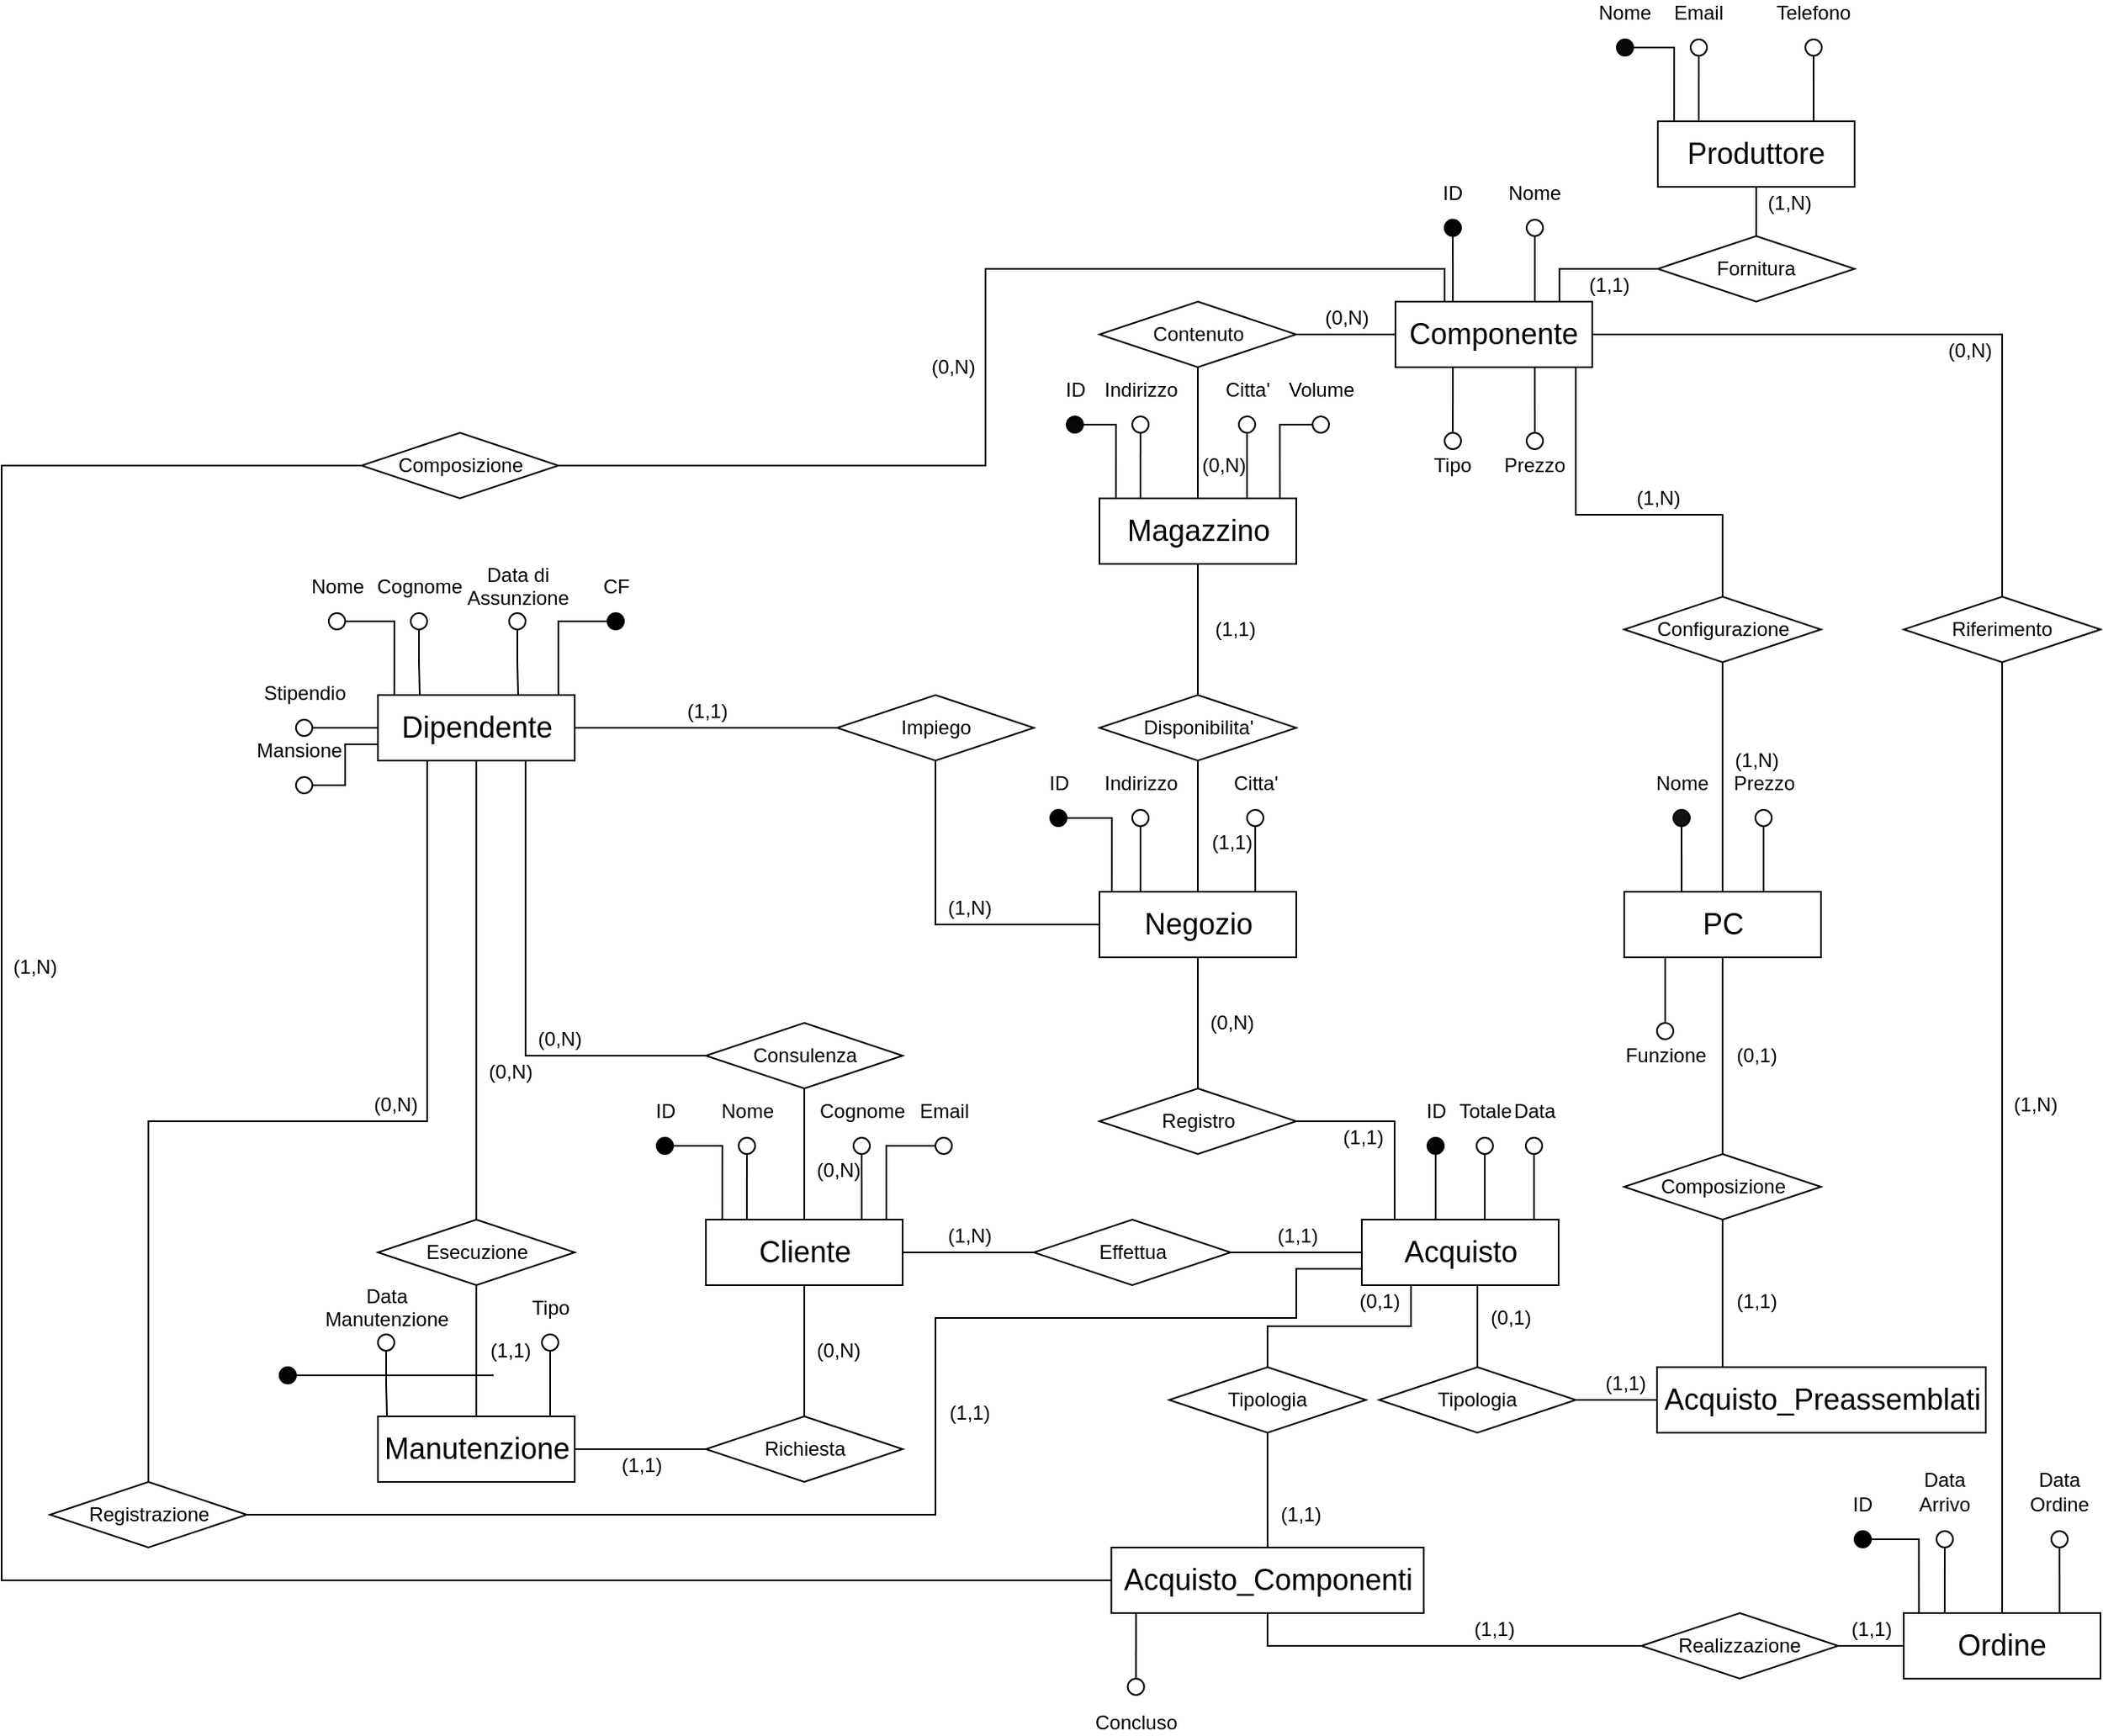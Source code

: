 <mxfile version="12.4.9"><diagram id="g2-AS61DuorJXznIrm-l" name="Page-1"><mxGraphModel dx="677" dy="355" grid="1" gridSize="10" guides="1" tooltips="1" connect="1" arrows="1" fold="1" page="1" pageScale="2" pageWidth="850" pageHeight="1100" math="0" shadow="0" extFonts="Arial^https://fonts.googleapis.com/css?family=Arial"><root><mxCell id="0"/><mxCell id="1" parent="0"/><mxCell id="CGoqL1UT3oHCC1FLgXn2-35" style="edgeStyle=orthogonalEdgeStyle;rounded=0;orthogonalLoop=1;jettySize=auto;html=1;entryX=0.5;entryY=0;entryDx=0;entryDy=0;endArrow=none;endFill=0;fontFamily=Arial;FType=g;" parent="1" source="CGoqL1UT3oHCC1FLgXn2-1" target="CGoqL1UT3oHCC1FLgXn2-34" edge="1"><mxGeometry relative="1" as="geometry"/></mxCell><mxCell id="CGoqL1UT3oHCC1FLgXn2-1" value="&lt;div style=&quot;font-size: 18px;&quot;&gt;Negozio&lt;/div&gt;" style="whiteSpace=wrap;html=1;align=center;fontSize=18;fontFamily=Arial;FType=g;" parent="1" vertex="1"><mxGeometry x="869.5" y="750" width="120" height="40" as="geometry"/></mxCell><mxCell id="CGoqL1UT3oHCC1FLgXn2-9" style="edgeStyle=orthogonalEdgeStyle;rounded=0;orthogonalLoop=1;jettySize=auto;html=1;entryX=0.063;entryY=0;entryDx=0;entryDy=0;entryPerimeter=0;endArrow=none;endFill=0;fontFamily=Arial;FType=g;" parent="1" source="CGoqL1UT3oHCC1FLgXn2-2" target="CGoqL1UT3oHCC1FLgXn2-1" edge="1"><mxGeometry relative="1" as="geometry"/></mxCell><mxCell id="CGoqL1UT3oHCC1FLgXn2-2" value="&lt;div&gt;ID&lt;/div&gt;&lt;div&gt;&lt;br&gt;&lt;/div&gt;&lt;div&gt;&lt;br&gt;&lt;/div&gt;&lt;div&gt;&lt;br&gt;&lt;/div&gt;" style="ellipse;whiteSpace=wrap;html=1;align=center;fillColor=#000000;fontFamily=Arial;FType=g;" parent="1" vertex="1"><mxGeometry x="839.5" y="700" width="10" height="10" as="geometry"/></mxCell><mxCell id="CGoqL1UT3oHCC1FLgXn2-11" style="edgeStyle=orthogonalEdgeStyle;rounded=0;orthogonalLoop=1;jettySize=auto;html=1;endArrow=none;endFill=0;fontFamily=Arial;FType=g;" parent="1" source="CGoqL1UT3oHCC1FLgXn2-10" edge="1"><mxGeometry relative="1" as="geometry"><mxPoint x="894.5" y="750" as="targetPoint"/></mxGeometry></mxCell><mxCell id="CGoqL1UT3oHCC1FLgXn2-10" value="Indirizzo&lt;br&gt;&lt;br&gt;&lt;div&gt;&lt;br&gt;&lt;/div&gt;&lt;div&gt;&lt;br&gt;&lt;/div&gt;" style="ellipse;whiteSpace=wrap;html=1;align=center;fontFamily=Arial;FType=g;" parent="1" vertex="1"><mxGeometry x="889.5" y="700" width="10" height="10" as="geometry"/></mxCell><mxCell id="CGoqL1UT3oHCC1FLgXn2-13" style="edgeStyle=orthogonalEdgeStyle;rounded=0;orthogonalLoop=1;jettySize=auto;html=1;entryX=0.792;entryY=0;entryDx=0;entryDy=0;entryPerimeter=0;endArrow=none;endFill=0;fontFamily=Arial;FType=g;" parent="1" source="CGoqL1UT3oHCC1FLgXn2-12" target="CGoqL1UT3oHCC1FLgXn2-1" edge="1"><mxGeometry relative="1" as="geometry"/></mxCell><mxCell id="CGoqL1UT3oHCC1FLgXn2-12" value="Citta'&lt;br&gt;&lt;br&gt;&lt;div&gt;&lt;br&gt;&lt;/div&gt;&lt;div&gt;&lt;br&gt;&lt;/div&gt;" style="ellipse;whiteSpace=wrap;html=1;align=center;fontFamily=Arial;FType=g;" parent="1" vertex="1"><mxGeometry x="959.5" y="700" width="10" height="10" as="geometry"/></mxCell><mxCell id="CGoqL1UT3oHCC1FLgXn2-16" value="Magazzino" style="whiteSpace=wrap;html=1;align=center;fontSize=18;fontFamily=Arial;FType=g;" parent="1" vertex="1"><mxGeometry x="869.5" y="510" width="120" height="40" as="geometry"/></mxCell><mxCell id="CGoqL1UT3oHCC1FLgXn2-20" style="edgeStyle=orthogonalEdgeStyle;rounded=0;orthogonalLoop=1;jettySize=auto;html=1;entryX=0.084;entryY=0.004;entryDx=0;entryDy=0;entryPerimeter=0;endArrow=none;endFill=0;fontFamily=Arial;FType=g;" parent="1" source="CGoqL1UT3oHCC1FLgXn2-18" target="CGoqL1UT3oHCC1FLgXn2-16" edge="1"><mxGeometry relative="1" as="geometry"/></mxCell><mxCell id="CGoqL1UT3oHCC1FLgXn2-18" value="&lt;div&gt;ID&lt;/div&gt;&lt;div&gt;&lt;br&gt;&lt;/div&gt;&lt;div&gt;&lt;br&gt;&lt;/div&gt;&lt;div&gt;&lt;br&gt;&lt;/div&gt;" style="ellipse;whiteSpace=wrap;html=1;align=center;fillColor=#080808;fontFamily=Arial;FType=g;" parent="1" vertex="1"><mxGeometry x="849.5" y="460" width="10" height="10" as="geometry"/></mxCell><mxCell id="CGoqL1UT3oHCC1FLgXn2-22" style="edgeStyle=orthogonalEdgeStyle;rounded=0;orthogonalLoop=1;jettySize=auto;html=1;entryX=0.208;entryY=0;entryDx=0;entryDy=0;entryPerimeter=0;endArrow=none;endFill=0;fontFamily=Arial;FType=g;" parent="1" source="CGoqL1UT3oHCC1FLgXn2-21" target="CGoqL1UT3oHCC1FLgXn2-16" edge="1"><mxGeometry relative="1" as="geometry"/></mxCell><mxCell id="CGoqL1UT3oHCC1FLgXn2-21" value="Indirizzo&lt;br&gt;&lt;br&gt;&lt;div&gt;&lt;br&gt;&lt;/div&gt;&lt;div&gt;&lt;br&gt;&lt;/div&gt;" style="ellipse;whiteSpace=wrap;html=1;align=center;fontFamily=Arial;FType=g;" parent="1" vertex="1"><mxGeometry x="889.5" y="460" width="10" height="10" as="geometry"/></mxCell><mxCell id="CGoqL1UT3oHCC1FLgXn2-24" style="edgeStyle=orthogonalEdgeStyle;rounded=0;orthogonalLoop=1;jettySize=auto;html=1;entryX=0.75;entryY=0;entryDx=0;entryDy=0;endArrow=none;endFill=0;fontFamily=Arial;FType=g;" parent="1" source="CGoqL1UT3oHCC1FLgXn2-23" target="CGoqL1UT3oHCC1FLgXn2-16" edge="1"><mxGeometry relative="1" as="geometry"/></mxCell><mxCell id="CGoqL1UT3oHCC1FLgXn2-23" value="Citta'&lt;br&gt;&lt;br&gt;&lt;div&gt;&lt;br&gt;&lt;/div&gt;&lt;div&gt;&lt;br&gt;&lt;/div&gt;" style="ellipse;whiteSpace=wrap;html=1;align=center;fontFamily=Arial;FType=g;" parent="1" vertex="1"><mxGeometry x="954.5" y="460" width="10" height="10" as="geometry"/></mxCell><mxCell id="CGoqL1UT3oHCC1FLgXn2-26" style="edgeStyle=orthogonalEdgeStyle;rounded=0;orthogonalLoop=1;jettySize=auto;html=1;entryX=0.917;entryY=0;entryDx=0;entryDy=0;entryPerimeter=0;endArrow=none;endFill=0;fontFamily=Arial;FType=g;" parent="1" source="CGoqL1UT3oHCC1FLgXn2-25" target="CGoqL1UT3oHCC1FLgXn2-16" edge="1"><mxGeometry relative="1" as="geometry"/></mxCell><mxCell id="CGoqL1UT3oHCC1FLgXn2-25" value="Volume&lt;br&gt;&lt;br&gt;&lt;br&gt;&lt;br&gt;" style="ellipse;whiteSpace=wrap;html=1;align=center;fontFamily=Arial;FType=g;" parent="1" vertex="1"><mxGeometry x="999.5" y="460" width="10" height="10" as="geometry"/></mxCell><mxCell id="CGoqL1UT3oHCC1FLgXn2-30" style="edgeStyle=orthogonalEdgeStyle;rounded=0;orthogonalLoop=1;jettySize=auto;html=1;entryX=0.5;entryY=0;entryDx=0;entryDy=0;endArrow=none;endFill=0;fontFamily=Arial;FType=g;" parent="1" source="CGoqL1UT3oHCC1FLgXn2-27" target="CGoqL1UT3oHCC1FLgXn2-1" edge="1"><mxGeometry relative="1" as="geometry"/></mxCell><mxCell id="CGoqL1UT3oHCC1FLgXn2-31" style="edgeStyle=orthogonalEdgeStyle;rounded=0;orthogonalLoop=1;jettySize=auto;html=1;entryX=0.5;entryY=1;entryDx=0;entryDy=0;endArrow=none;endFill=0;fontFamily=Arial;FType=g;" parent="1" source="CGoqL1UT3oHCC1FLgXn2-27" target="CGoqL1UT3oHCC1FLgXn2-16" edge="1"><mxGeometry relative="1" as="geometry"/></mxCell><mxCell id="CGoqL1UT3oHCC1FLgXn2-27" value="&lt;div&gt;Disponibilita'&lt;/div&gt;" style="shape=rhombus;perimeter=rhombusPerimeter;whiteSpace=wrap;html=1;align=center;fontFamily=Arial;FType=g;" parent="1" vertex="1"><mxGeometry x="869.5" y="630" width="120" height="40" as="geometry"/></mxCell><mxCell id="CGoqL1UT3oHCC1FLgXn2-33" style="edgeStyle=orthogonalEdgeStyle;rounded=0;orthogonalLoop=1;jettySize=auto;html=1;entryX=0.5;entryY=0;entryDx=0;entryDy=0;endArrow=none;endFill=0;fontFamily=Arial;FType=g;" parent="1" source="CGoqL1UT3oHCC1FLgXn2-32" target="CGoqL1UT3oHCC1FLgXn2-16" edge="1"><mxGeometry relative="1" as="geometry"/></mxCell><mxCell id="CGoqL1UT3oHCC1FLgXn2-151" style="edgeStyle=orthogonalEdgeStyle;rounded=0;orthogonalLoop=1;jettySize=auto;html=1;entryX=0;entryY=0.5;entryDx=0;entryDy=0;shadow=0;endArrow=none;endFill=0;fillColor=#030303;fontFamily=Arial;FType=g;" parent="1" source="CGoqL1UT3oHCC1FLgXn2-32" target="CGoqL1UT3oHCC1FLgXn2-127" edge="1"><mxGeometry relative="1" as="geometry"/></mxCell><mxCell id="CGoqL1UT3oHCC1FLgXn2-32" value="&lt;div&gt;Contenuto&lt;/div&gt;" style="shape=rhombus;perimeter=rhombusPerimeter;whiteSpace=wrap;html=1;align=center;fontFamily=Arial;FType=g;" parent="1" vertex="1"><mxGeometry x="869.5" y="390" width="120" height="40" as="geometry"/></mxCell><mxCell id="CGoqL1UT3oHCC1FLgXn2-37" style="edgeStyle=orthogonalEdgeStyle;rounded=0;orthogonalLoop=1;jettySize=auto;html=1;entryX=0.167;entryY=0;entryDx=0;entryDy=0;endArrow=none;endFill=0;entryPerimeter=0;fontFamily=Arial;FType=g;" parent="1" source="CGoqL1UT3oHCC1FLgXn2-34" target="CGoqL1UT3oHCC1FLgXn2-36" edge="1"><mxGeometry relative="1" as="geometry"/></mxCell><mxCell id="CGoqL1UT3oHCC1FLgXn2-34" value="&lt;div&gt;Registro&lt;/div&gt;" style="shape=rhombus;perimeter=rhombusPerimeter;whiteSpace=wrap;html=1;align=center;fontFamily=Arial;FType=g;" parent="1" vertex="1"><mxGeometry x="869.5" y="870" width="120" height="40" as="geometry"/></mxCell><mxCell id="CGoqL1UT3oHCC1FLgXn2-56" style="edgeStyle=orthogonalEdgeStyle;rounded=0;orthogonalLoop=1;jettySize=auto;html=1;entryX=1;entryY=0.5;entryDx=0;entryDy=0;shadow=0;endArrow=none;endFill=0;fillColor=#030303;fontFamily=Arial;FType=g;" parent="1" source="CGoqL1UT3oHCC1FLgXn2-36" target="CGoqL1UT3oHCC1FLgXn2-55" edge="1"><mxGeometry relative="1" as="geometry"/></mxCell><mxCell id="CGoqL1UT3oHCC1FLgXn2-36" value="Acquisto" style="whiteSpace=wrap;html=1;align=center;fontSize=18;fontFamily=Arial;FType=g;" parent="1" vertex="1"><mxGeometry x="1029.5" y="950" width="120" height="40" as="geometry"/></mxCell><mxCell id="CGoqL1UT3oHCC1FLgXn2-40" style="edgeStyle=orthogonalEdgeStyle;rounded=0;orthogonalLoop=1;jettySize=auto;html=1;entryX=0.375;entryY=0;entryDx=0;entryDy=0;entryPerimeter=0;endArrow=none;endFill=0;fontFamily=Arial;FType=g;" parent="1" source="CGoqL1UT3oHCC1FLgXn2-38" target="CGoqL1UT3oHCC1FLgXn2-36" edge="1"><mxGeometry relative="1" as="geometry"/></mxCell><mxCell id="CGoqL1UT3oHCC1FLgXn2-38" value="&lt;div&gt;ID&lt;/div&gt;&lt;div&gt;&lt;br&gt;&lt;/div&gt;&lt;div&gt;&lt;br&gt;&lt;/div&gt;&lt;div&gt;&lt;br&gt;&lt;/div&gt;" style="ellipse;whiteSpace=wrap;html=1;align=center;fillColor=#050505;fontFamily=Arial;FType=g;" parent="1" vertex="1"><mxGeometry x="1069.5" y="900" width="10" height="10" as="geometry"/></mxCell><mxCell id="CGoqL1UT3oHCC1FLgXn2-42" style="edgeStyle=orthogonalEdgeStyle;rounded=0;orthogonalLoop=1;jettySize=auto;html=1;entryX=0.625;entryY=0;entryDx=0;entryDy=0;entryPerimeter=0;endArrow=none;endFill=0;fontFamily=Arial;FType=g;" parent="1" source="CGoqL1UT3oHCC1FLgXn2-41" target="CGoqL1UT3oHCC1FLgXn2-36" edge="1"><mxGeometry relative="1" as="geometry"/></mxCell><mxCell id="CGoqL1UT3oHCC1FLgXn2-41" value="&lt;div&gt;Totale&lt;br&gt;&lt;/div&gt;&lt;div&gt;&lt;br&gt;&lt;/div&gt;&lt;div&gt;&lt;br&gt;&lt;/div&gt;&lt;div&gt;&lt;br&gt;&lt;/div&gt;" style="ellipse;whiteSpace=wrap;html=1;align=center;fontFamily=Arial;FType=g;" parent="1" vertex="1"><mxGeometry x="1099.5" y="900" width="10" height="10" as="geometry"/></mxCell><mxCell id="CGoqL1UT3oHCC1FLgXn2-44" style="edgeStyle=orthogonalEdgeStyle;rounded=0;orthogonalLoop=1;jettySize=auto;html=1;endArrow=none;endFill=0;entryX=0.875;entryY=0;entryDx=0;entryDy=0;entryPerimeter=0;fontFamily=Arial;FType=g;" parent="1" source="CGoqL1UT3oHCC1FLgXn2-43" target="CGoqL1UT3oHCC1FLgXn2-36" edge="1"><mxGeometry relative="1" as="geometry"><mxPoint x="1134.5" y="940" as="targetPoint"/></mxGeometry></mxCell><mxCell id="CGoqL1UT3oHCC1FLgXn2-43" value="&lt;div&gt;Data&lt;br&gt;&lt;/div&gt;&lt;div&gt;&lt;br&gt;&lt;/div&gt;&lt;div&gt;&lt;br&gt;&lt;/div&gt;&lt;div&gt;&lt;br&gt;&lt;/div&gt;" style="ellipse;whiteSpace=wrap;html=1;align=center;fontFamily=Arial;FType=g;" parent="1" vertex="1"><mxGeometry x="1129.5" y="900" width="10" height="10" as="geometry"/></mxCell><mxCell id="CGoqL1UT3oHCC1FLgXn2-47" value="&lt;div&gt;Acquisto_Componenti&lt;/div&gt;" style="whiteSpace=wrap;html=1;align=center;fontSize=18;fontFamily=Arial;FType=g;" parent="1" vertex="1"><mxGeometry x="876.75" y="1150" width="190.5" height="40" as="geometry"/></mxCell><mxCell id="CGoqL1UT3oHCC1FLgXn2-48" value="Acquisto_Preassemblati" style="whiteSpace=wrap;html=1;align=center;fontSize=18;fontFamily=Arial;FType=g;" parent="1" vertex="1"><mxGeometry x="1209.5" y="1040" width="200.5" height="40" as="geometry"/></mxCell><mxCell id="CGoqL1UT3oHCC1FLgXn2-113" style="edgeStyle=orthogonalEdgeStyle;rounded=0;orthogonalLoop=1;jettySize=auto;html=1;entryX=0;entryY=0.5;entryDx=0;entryDy=0;shadow=0;endArrow=none;endFill=0;fillColor=#030303;fontFamily=Arial;FType=g;exitX=0.5;exitY=1;exitDx=0;exitDy=0;" parent="1" source="CGoqL1UT3oHCC1FLgXn2-47" target="CGoqL1UT3oHCC1FLgXn2-112" edge="1"><mxGeometry relative="1" as="geometry"><mxPoint x="1149.5" y="1210.167" as="sourcePoint"/></mxGeometry></mxCell><mxCell id="CGoqL1UT3oHCC1FLgXn2-57" style="edgeStyle=orthogonalEdgeStyle;rounded=0;orthogonalLoop=1;jettySize=auto;html=1;entryX=0;entryY=0.5;entryDx=0;entryDy=0;shadow=0;endArrow=none;endFill=0;fillColor=#030303;fontFamily=Arial;FType=g;" parent="1" source="CGoqL1UT3oHCC1FLgXn2-53" target="CGoqL1UT3oHCC1FLgXn2-55" edge="1"><mxGeometry relative="1" as="geometry"/></mxCell><mxCell id="CGoqL1UT3oHCC1FLgXn2-76" style="edgeStyle=orthogonalEdgeStyle;rounded=0;orthogonalLoop=1;jettySize=auto;html=1;entryX=0.5;entryY=0;entryDx=0;entryDy=0;shadow=0;endArrow=none;endFill=0;fillColor=#030303;fontFamily=Arial;FType=g;" parent="1" source="CGoqL1UT3oHCC1FLgXn2-53" target="CGoqL1UT3oHCC1FLgXn2-75" edge="1"><mxGeometry relative="1" as="geometry"/></mxCell><mxCell id="CGoqL1UT3oHCC1FLgXn2-53" value="Cliente" style="whiteSpace=wrap;html=1;align=center;fontSize=18;fontFamily=Arial;FType=g;" parent="1" vertex="1"><mxGeometry x="629.5" y="950" width="120" height="40" as="geometry"/></mxCell><mxCell id="CGoqL1UT3oHCC1FLgXn2-55" value="&lt;div&gt;Effettua&lt;/div&gt;" style="shape=rhombus;perimeter=rhombusPerimeter;whiteSpace=wrap;html=1;align=center;fontFamily=Arial;FType=g;" parent="1" vertex="1"><mxGeometry x="829.5" y="950" width="120" height="40" as="geometry"/></mxCell><mxCell id="CGoqL1UT3oHCC1FLgXn2-60" style="edgeStyle=orthogonalEdgeStyle;rounded=0;orthogonalLoop=1;jettySize=auto;html=1;entryX=0.75;entryY=1;entryDx=0;entryDy=0;shadow=0;endArrow=none;endFill=0;fillColor=#030303;fontFamily=Arial;FType=g;" parent="1" source="CGoqL1UT3oHCC1FLgXn2-59" target="CGoqL1UT3oHCC1FLgXn2-88" edge="1"><mxGeometry relative="1" as="geometry"><mxPoint x="690.143" y="789.571" as="targetPoint"/></mxGeometry></mxCell><mxCell id="CGoqL1UT3oHCC1FLgXn2-61" style="edgeStyle=orthogonalEdgeStyle;rounded=0;orthogonalLoop=1;jettySize=auto;html=1;entryX=0.5;entryY=0;entryDx=0;entryDy=0;shadow=0;endArrow=none;endFill=0;fillColor=#030303;fontFamily=Arial;FType=g;" parent="1" source="CGoqL1UT3oHCC1FLgXn2-59" target="CGoqL1UT3oHCC1FLgXn2-53" edge="1"><mxGeometry relative="1" as="geometry"/></mxCell><mxCell id="CGoqL1UT3oHCC1FLgXn2-59" value="Consulenza" style="shape=rhombus;perimeter=rhombusPerimeter;whiteSpace=wrap;html=1;align=center;fontFamily=Arial;FType=g;" parent="1" vertex="1"><mxGeometry x="629.5" y="830" width="120" height="40" as="geometry"/></mxCell><mxCell id="CGoqL1UT3oHCC1FLgXn2-65" style="edgeStyle=orthogonalEdgeStyle;rounded=0;orthogonalLoop=1;jettySize=auto;html=1;entryX=0.083;entryY=0;entryDx=0;entryDy=0;entryPerimeter=0;shadow=0;endArrow=none;endFill=0;fillColor=#030303;fontFamily=Arial;FType=g;" parent="1" source="CGoqL1UT3oHCC1FLgXn2-62" target="CGoqL1UT3oHCC1FLgXn2-53" edge="1"><mxGeometry relative="1" as="geometry"/></mxCell><mxCell id="CGoqL1UT3oHCC1FLgXn2-62" value="&lt;div&gt;ID&lt;/div&gt;&lt;div&gt;&lt;br&gt;&lt;/div&gt;&lt;div&gt;&lt;br&gt;&lt;/div&gt;&lt;div&gt;&lt;br&gt;&lt;/div&gt;" style="ellipse;whiteSpace=wrap;html=1;align=center;fillColor=#000000;fontFamily=Arial;FType=g;" parent="1" vertex="1"><mxGeometry x="599.5" y="900" width="10" height="10" as="geometry"/></mxCell><mxCell id="CGoqL1UT3oHCC1FLgXn2-68" style="edgeStyle=orthogonalEdgeStyle;rounded=0;orthogonalLoop=1;jettySize=auto;html=1;shadow=0;endArrow=none;endFill=0;fillColor=#030303;entryX=0.208;entryY=0;entryDx=0;entryDy=0;entryPerimeter=0;fontFamily=Arial;FType=g;" parent="1" source="CGoqL1UT3oHCC1FLgXn2-66" target="CGoqL1UT3oHCC1FLgXn2-53" edge="1"><mxGeometry relative="1" as="geometry"><mxPoint x="654.5" y="940" as="targetPoint"/></mxGeometry></mxCell><mxCell id="CGoqL1UT3oHCC1FLgXn2-66" value="&lt;div&gt;Nome&lt;br&gt;&lt;/div&gt;&lt;div&gt;&lt;br&gt;&lt;/div&gt;&lt;div&gt;&lt;br&gt;&lt;/div&gt;&lt;div&gt;&lt;br&gt;&lt;/div&gt;" style="ellipse;whiteSpace=wrap;html=1;align=center;fontFamily=Arial;FType=g;" parent="1" vertex="1"><mxGeometry x="649.5" y="900" width="10" height="10" as="geometry"/></mxCell><mxCell id="CGoqL1UT3oHCC1FLgXn2-70" style="edgeStyle=orthogonalEdgeStyle;rounded=0;orthogonalLoop=1;jettySize=auto;html=1;entryX=0.792;entryY=0;entryDx=0;entryDy=0;entryPerimeter=0;shadow=0;endArrow=none;endFill=0;fillColor=#030303;fontFamily=Arial;FType=g;" parent="1" source="CGoqL1UT3oHCC1FLgXn2-69" target="CGoqL1UT3oHCC1FLgXn2-53" edge="1"><mxGeometry relative="1" as="geometry"/></mxCell><mxCell id="CGoqL1UT3oHCC1FLgXn2-69" value="&lt;div&gt;Cognome&lt;br&gt;&lt;/div&gt;&lt;div&gt;&lt;br&gt;&lt;/div&gt;&lt;div&gt;&lt;br&gt;&lt;/div&gt;&lt;div&gt;&lt;br&gt;&lt;/div&gt;" style="ellipse;whiteSpace=wrap;html=1;align=center;fontFamily=Arial;FType=g;" parent="1" vertex="1"><mxGeometry x="719.5" y="900" width="10" height="10" as="geometry"/></mxCell><mxCell id="CGoqL1UT3oHCC1FLgXn2-74" style="edgeStyle=orthogonalEdgeStyle;rounded=0;orthogonalLoop=1;jettySize=auto;html=1;entryX=0.917;entryY=0;entryDx=0;entryDy=0;entryPerimeter=0;shadow=0;endArrow=none;endFill=0;fillColor=#030303;fontFamily=Arial;FType=g;" parent="1" source="CGoqL1UT3oHCC1FLgXn2-71" target="CGoqL1UT3oHCC1FLgXn2-53" edge="1"><mxGeometry relative="1" as="geometry"/></mxCell><mxCell id="CGoqL1UT3oHCC1FLgXn2-71" value="&lt;div&gt;Email&lt;br&gt;&lt;/div&gt;&lt;div&gt;&lt;br&gt;&lt;/div&gt;&lt;div&gt;&lt;br&gt;&lt;/div&gt;&lt;div&gt;&lt;br&gt;&lt;/div&gt;" style="ellipse;whiteSpace=wrap;html=1;align=center;fontFamily=Arial;FType=g;" parent="1" vertex="1"><mxGeometry x="769.5" y="900" width="10" height="10" as="geometry"/></mxCell><mxCell id="CGoqL1UT3oHCC1FLgXn2-79" style="edgeStyle=orthogonalEdgeStyle;rounded=0;orthogonalLoop=1;jettySize=auto;html=1;entryX=1;entryY=0.5;entryDx=0;entryDy=0;shadow=0;endArrow=none;endFill=0;fillColor=#030303;fontFamily=Arial;FType=g;" parent="1" source="CGoqL1UT3oHCC1FLgXn2-75" target="CGoqL1UT3oHCC1FLgXn2-78" edge="1"><mxGeometry relative="1" as="geometry"/></mxCell><mxCell id="CGoqL1UT3oHCC1FLgXn2-75" value="&lt;div&gt;Richiesta&lt;/div&gt;" style="shape=rhombus;perimeter=rhombusPerimeter;whiteSpace=wrap;html=1;align=center;fontFamily=Arial;FType=g;" parent="1" vertex="1"><mxGeometry x="629.5" y="1070" width="120" height="40" as="geometry"/></mxCell><mxCell id="CGoqL1UT3oHCC1FLgXn2-78" value="Manutenzione" style="whiteSpace=wrap;html=1;align=center;fontSize=18;fontFamily=Arial;FType=g;" parent="1" vertex="1"><mxGeometry x="429.5" y="1070" width="120" height="40" as="geometry"/></mxCell><mxCell id="CGoqL1UT3oHCC1FLgXn2-81" style="edgeStyle=orthogonalEdgeStyle;rounded=0;orthogonalLoop=1;jettySize=auto;html=1;entryX=0.5;entryY=0;entryDx=0;entryDy=0;shadow=0;endArrow=none;endFill=0;fillColor=#030303;fontFamily=Arial;FType=g;" parent="1" source="CGoqL1UT3oHCC1FLgXn2-80" target="CGoqL1UT3oHCC1FLgXn2-78" edge="1"><mxGeometry relative="1" as="geometry"/></mxCell><mxCell id="CGoqL1UT3oHCC1FLgXn2-80" value="Esecuzione" style="shape=rhombus;perimeter=rhombusPerimeter;whiteSpace=wrap;html=1;align=center;fontFamily=Arial;FType=g;" parent="1" vertex="1"><mxGeometry x="429.5" y="950" width="120" height="40" as="geometry"/></mxCell><mxCell id="CGoqL1UT3oHCC1FLgXn2-83" style="edgeStyle=orthogonalEdgeStyle;rounded=0;orthogonalLoop=1;jettySize=auto;html=1;entryX=0.5;entryY=0;entryDx=0;entryDy=0;shadow=0;endArrow=none;endFill=0;fillColor=#030303;fontFamily=Arial;FType=g;exitX=0.5;exitY=1;exitDx=0;exitDy=0;" parent="1" source="CGoqL1UT3oHCC1FLgXn2-88" target="CGoqL1UT3oHCC1FLgXn2-80" edge="1"><mxGeometry relative="1" as="geometry"><mxPoint x="490.143" y="790" as="sourcePoint"/></mxGeometry></mxCell><mxCell id="CGoqL1UT3oHCC1FLgXn2-86" style="edgeStyle=orthogonalEdgeStyle;rounded=0;orthogonalLoop=1;jettySize=auto;html=1;entryX=0.5;entryY=0;entryDx=0;entryDy=0;shadow=0;endArrow=none;endFill=0;fillColor=#030303;fontFamily=Arial;FType=g;exitX=0.25;exitY=1;exitDx=0;exitDy=0;" parent="1" source="CGoqL1UT3oHCC1FLgXn2-88" target="CGoqL1UT3oHCC1FLgXn2-85" edge="1"><mxGeometry relative="1" as="geometry"><mxPoint x="290.143" y="790" as="sourcePoint"/></mxGeometry></mxCell><mxCell id="CGoqL1UT3oHCC1FLgXn2-87" style="edgeStyle=orthogonalEdgeStyle;rounded=0;orthogonalLoop=1;jettySize=auto;html=1;entryX=0;entryY=0.75;entryDx=0;entryDy=0;shadow=0;endArrow=none;endFill=0;fillColor=#030303;fontFamily=Arial;FType=g;" parent="1" source="CGoqL1UT3oHCC1FLgXn2-85" target="CGoqL1UT3oHCC1FLgXn2-36" edge="1"><mxGeometry relative="1" as="geometry"><Array as="points"><mxPoint x="769.5" y="1130"/><mxPoint x="769.5" y="1010"/><mxPoint x="989.5" y="1010"/><mxPoint x="989.5" y="980"/></Array></mxGeometry></mxCell><mxCell id="CGoqL1UT3oHCC1FLgXn2-85" value="Registrazione" style="shape=rhombus;perimeter=rhombusPerimeter;whiteSpace=wrap;html=1;align=center;fontFamily=Arial;FType=g;" parent="1" vertex="1"><mxGeometry x="229.5" y="1110" width="120" height="40" as="geometry"/></mxCell><mxCell id="CGoqL1UT3oHCC1FLgXn2-94" style="edgeStyle=orthogonalEdgeStyle;rounded=0;orthogonalLoop=1;jettySize=auto;html=1;entryX=0;entryY=0.5;entryDx=0;entryDy=0;shadow=0;endArrow=none;endFill=0;fillColor=#030303;fontFamily=Arial;FType=g;" parent="1" source="CGoqL1UT3oHCC1FLgXn2-88" target="CGoqL1UT3oHCC1FLgXn2-93" edge="1"><mxGeometry relative="1" as="geometry"/></mxCell><mxCell id="CGoqL1UT3oHCC1FLgXn2-88" value="Dipendente" style="whiteSpace=wrap;html=1;align=center;fontSize=18;fontFamily=Arial;FType=g;" parent="1" vertex="1"><mxGeometry x="429.5" y="630" width="120" height="40" as="geometry"/></mxCell><mxCell id="CGoqL1UT3oHCC1FLgXn2-95" style="edgeStyle=orthogonalEdgeStyle;rounded=0;orthogonalLoop=1;jettySize=auto;html=1;entryX=0;entryY=0.5;entryDx=0;entryDy=0;shadow=0;endArrow=none;endFill=0;fillColor=#030303;fontFamily=Arial;FType=g;" parent="1" source="CGoqL1UT3oHCC1FLgXn2-93" target="CGoqL1UT3oHCC1FLgXn2-1" edge="1"><mxGeometry relative="1" as="geometry"><Array as="points"><mxPoint x="769.5" y="770"/></Array></mxGeometry></mxCell><mxCell id="CGoqL1UT3oHCC1FLgXn2-93" value="&lt;div&gt;Impiego&lt;/div&gt;" style="shape=rhombus;perimeter=rhombusPerimeter;whiteSpace=wrap;html=1;align=center;fontFamily=Arial;FType=g;" parent="1" vertex="1"><mxGeometry x="709.5" y="630" width="120" height="40" as="geometry"/></mxCell><mxCell id="CGoqL1UT3oHCC1FLgXn2-97" style="edgeStyle=orthogonalEdgeStyle;rounded=0;orthogonalLoop=1;jettySize=auto;html=1;entryX=0.083;entryY=0;entryDx=0;entryDy=0;entryPerimeter=0;shadow=0;endArrow=none;endFill=0;fillColor=#030303;fontFamily=Arial;FType=g;" parent="1" source="CGoqL1UT3oHCC1FLgXn2-96" target="CGoqL1UT3oHCC1FLgXn2-88" edge="1"><mxGeometry relative="1" as="geometry"/></mxCell><mxCell id="CGoqL1UT3oHCC1FLgXn2-96" value="&lt;div&gt;Nome&lt;br&gt;&lt;/div&gt;&lt;div&gt;&lt;br&gt;&lt;/div&gt;&lt;div&gt;&lt;br&gt;&lt;/div&gt;&lt;div&gt;&lt;br&gt;&lt;/div&gt;" style="ellipse;whiteSpace=wrap;html=1;align=center;fontFamily=Arial;FType=g;" parent="1" vertex="1"><mxGeometry x="399.5" y="580" width="10" height="10" as="geometry"/></mxCell><mxCell id="bdkjT4NXtkp4K_xPXWMd-23" style="edgeStyle=orthogonalEdgeStyle;rounded=0;orthogonalLoop=1;jettySize=auto;html=1;entryX=0.25;entryY=0;entryDx=0;entryDy=0;endArrow=none;endFill=0;" parent="1" source="CGoqL1UT3oHCC1FLgXn2-98" target="CGoqL1UT3oHCC1FLgXn2-88" edge="1"><mxGeometry relative="1" as="geometry"><Array as="points"><mxPoint x="455" y="610"/><mxPoint x="455" y="630"/></Array></mxGeometry></mxCell><mxCell id="CGoqL1UT3oHCC1FLgXn2-98" value="&lt;div&gt;Cognome&lt;br&gt;&lt;/div&gt;&lt;div&gt;&lt;br&gt;&lt;/div&gt;&lt;div&gt;&lt;br&gt;&lt;/div&gt;&lt;div&gt;&lt;br&gt;&lt;/div&gt;" style="ellipse;whiteSpace=wrap;html=1;align=center;fontFamily=Arial;FType=g;" parent="1" vertex="1"><mxGeometry x="449.5" y="580" width="10" height="10" as="geometry"/></mxCell><mxCell id="CGoqL1UT3oHCC1FLgXn2-101" style="edgeStyle=orthogonalEdgeStyle;rounded=0;orthogonalLoop=1;jettySize=auto;html=1;entryX=0.917;entryY=0;entryDx=0;entryDy=0;entryPerimeter=0;shadow=0;endArrow=none;endFill=0;fillColor=#030303;fontFamily=Arial;FType=g;" parent="1" source="CGoqL1UT3oHCC1FLgXn2-100" target="CGoqL1UT3oHCC1FLgXn2-88" edge="1"><mxGeometry relative="1" as="geometry"/></mxCell><mxCell id="CGoqL1UT3oHCC1FLgXn2-100" value="&lt;div&gt;CF&lt;br&gt;&lt;/div&gt;&lt;div&gt;&lt;br&gt;&lt;/div&gt;&lt;div&gt;&lt;br&gt;&lt;/div&gt;&lt;div&gt;&lt;br&gt;&lt;/div&gt;" style="ellipse;whiteSpace=wrap;html=1;align=center;fillColor=#000000;fontFamily=Arial;FType=g;" parent="1" vertex="1"><mxGeometry x="569.5" y="580" width="10" height="10" as="geometry"/></mxCell><mxCell id="bdkjT4NXtkp4K_xPXWMd-22" style="edgeStyle=orthogonalEdgeStyle;rounded=0;orthogonalLoop=1;jettySize=auto;html=1;entryX=0.75;entryY=0;entryDx=0;entryDy=0;endArrow=none;endFill=0;" parent="1" source="CGoqL1UT3oHCC1FLgXn2-102" target="CGoqL1UT3oHCC1FLgXn2-88" edge="1"><mxGeometry relative="1" as="geometry"><Array as="points"><mxPoint x="515" y="610"/><mxPoint x="515" y="630"/></Array></mxGeometry></mxCell><mxCell id="CGoqL1UT3oHCC1FLgXn2-102" value="&lt;div&gt;Data di&lt;/div&gt;&lt;div&gt; Assunzione&lt;br&gt;&lt;/div&gt;&lt;div&gt;&lt;br&gt;&lt;/div&gt;&lt;div&gt;&lt;br&gt;&lt;/div&gt;&lt;div&gt;&lt;br&gt;&lt;/div&gt;" style="ellipse;whiteSpace=wrap;html=1;align=center;fontFamily=Arial;FType=g;" parent="1" vertex="1"><mxGeometry x="509.5" y="580" width="10" height="10" as="geometry"/></mxCell><mxCell id="CGoqL1UT3oHCC1FLgXn2-106" style="edgeStyle=orthogonalEdgeStyle;rounded=0;orthogonalLoop=1;jettySize=auto;html=1;entryX=0;entryY=0.5;entryDx=0;entryDy=0;shadow=0;endArrow=none;endFill=0;fillColor=#030303;fontFamily=Arial;FType=g;" parent="1" source="CGoqL1UT3oHCC1FLgXn2-105" target="CGoqL1UT3oHCC1FLgXn2-88" edge="1"><mxGeometry relative="1" as="geometry"/></mxCell><mxCell id="CGoqL1UT3oHCC1FLgXn2-105" value="&lt;div&gt;Stipendio&lt;br&gt;&lt;/div&gt;&lt;div&gt;&lt;br&gt;&lt;/div&gt;&lt;div&gt;&lt;br&gt;&lt;/div&gt;&lt;div&gt;&lt;br&gt;&lt;/div&gt;" style="ellipse;whiteSpace=wrap;html=1;align=center;fontFamily=Arial;FType=g;" parent="1" vertex="1"><mxGeometry x="379.5" y="645" width="10" height="10" as="geometry"/></mxCell><mxCell id="CGoqL1UT3oHCC1FLgXn2-108" style="edgeStyle=orthogonalEdgeStyle;rounded=0;orthogonalLoop=1;jettySize=auto;html=1;entryX=0.125;entryY=0;entryDx=0;entryDy=0;entryPerimeter=0;shadow=0;endArrow=none;endFill=0;fillColor=#030303;fontFamily=Arial;FType=g;" parent="1" source="CGoqL1UT3oHCC1FLgXn2-107" target="CGoqL1UT3oHCC1FLgXn2-78" edge="1"><mxGeometry relative="1" as="geometry"><Array as="points"><mxPoint x="435" y="1050"/><mxPoint x="435" y="1070"/></Array></mxGeometry></mxCell><mxCell id="CGoqL1UT3oHCC1FLgXn2-107" value="&lt;div&gt;Data Manutenzione&lt;br&gt;&lt;/div&gt;&lt;div&gt;&lt;br&gt;&lt;/div&gt;&lt;div&gt;&lt;br&gt;&lt;/div&gt;&lt;div&gt;&lt;br&gt;&lt;/div&gt;" style="ellipse;whiteSpace=wrap;html=1;align=center;fontFamily=Arial;FType=g;" parent="1" vertex="1"><mxGeometry x="429.5" y="1020" width="10" height="10" as="geometry"/></mxCell><mxCell id="CGoqL1UT3oHCC1FLgXn2-110" style="edgeStyle=orthogonalEdgeStyle;rounded=0;orthogonalLoop=1;jettySize=auto;html=1;entryX=0.875;entryY=0;entryDx=0;entryDy=0;entryPerimeter=0;shadow=0;endArrow=none;endFill=0;fillColor=#030303;fontFamily=Arial;FType=g;" parent="1" source="CGoqL1UT3oHCC1FLgXn2-109" target="CGoqL1UT3oHCC1FLgXn2-78" edge="1"><mxGeometry relative="1" as="geometry"/></mxCell><mxCell id="CGoqL1UT3oHCC1FLgXn2-109" value="&lt;div&gt;Tipo&lt;br&gt;&lt;/div&gt;&lt;div&gt;&lt;br&gt;&lt;/div&gt;&lt;div&gt;&lt;br&gt;&lt;/div&gt;&lt;div&gt;&lt;br&gt;&lt;/div&gt;" style="ellipse;whiteSpace=wrap;html=1;align=center;fontFamily=Arial;FType=g;" parent="1" vertex="1"><mxGeometry x="529.5" y="1020" width="10" height="10" as="geometry"/></mxCell><mxCell id="CGoqL1UT3oHCC1FLgXn2-111" value="Ordine" style="whiteSpace=wrap;html=1;align=center;fontSize=18;fontFamily=Arial;FType=g;" parent="1" vertex="1"><mxGeometry x="1360" y="1190" width="120" height="40" as="geometry"/></mxCell><mxCell id="CGoqL1UT3oHCC1FLgXn2-114" style="edgeStyle=orthogonalEdgeStyle;rounded=0;orthogonalLoop=1;jettySize=auto;html=1;shadow=0;endArrow=none;endFill=0;fillColor=#030303;exitX=1;exitY=0.5;exitDx=0;exitDy=0;fontFamily=Arial;FType=g;" parent="1" source="CGoqL1UT3oHCC1FLgXn2-112" target="CGoqL1UT3oHCC1FLgXn2-111" edge="1"><mxGeometry relative="1" as="geometry"><mxPoint x="1279.5" y="1210" as="sourcePoint"/></mxGeometry></mxCell><mxCell id="CGoqL1UT3oHCC1FLgXn2-112" value="&lt;div&gt;Realizzazione&lt;/div&gt;" style="shape=rhombus;perimeter=rhombusPerimeter;whiteSpace=wrap;html=1;align=center;fontFamily=Arial;FType=g;" parent="1" vertex="1"><mxGeometry x="1200" y="1190" width="120" height="40" as="geometry"/></mxCell><mxCell id="CGoqL1UT3oHCC1FLgXn2-116" style="edgeStyle=orthogonalEdgeStyle;rounded=0;orthogonalLoop=1;jettySize=auto;html=1;entryX=0.077;entryY=0.003;entryDx=0;entryDy=0;entryPerimeter=0;shadow=0;endArrow=none;endFill=0;fillColor=#030303;fontFamily=Arial;FType=g;" parent="1" source="CGoqL1UT3oHCC1FLgXn2-115" target="CGoqL1UT3oHCC1FLgXn2-111" edge="1"><mxGeometry relative="1" as="geometry"/></mxCell><mxCell id="CGoqL1UT3oHCC1FLgXn2-115" value="&lt;div&gt;ID&lt;/div&gt;&lt;div&gt;&lt;br&gt;&lt;/div&gt;&lt;div&gt;&lt;br&gt;&lt;/div&gt;&lt;div&gt;&lt;br&gt;&lt;/div&gt;" style="ellipse;whiteSpace=wrap;html=1;align=center;fillColor=#000000;fontFamily=Arial;FType=g;" parent="1" vertex="1"><mxGeometry x="1330" y="1140" width="10" height="10" as="geometry"/></mxCell><mxCell id="CGoqL1UT3oHCC1FLgXn2-118" style="edgeStyle=orthogonalEdgeStyle;rounded=0;orthogonalLoop=1;jettySize=auto;html=1;entryX=0.208;entryY=0;entryDx=0;entryDy=0;entryPerimeter=0;shadow=0;endArrow=none;endFill=0;fillColor=#030303;fontFamily=Arial;FType=g;" parent="1" source="CGoqL1UT3oHCC1FLgXn2-117" target="CGoqL1UT3oHCC1FLgXn2-111" edge="1"><mxGeometry relative="1" as="geometry"/></mxCell><mxCell id="CGoqL1UT3oHCC1FLgXn2-117" value="&lt;div&gt;Data &lt;br&gt;&lt;/div&gt;&lt;div&gt;Arrivo&lt;br&gt;&lt;/div&gt;&lt;div&gt;&lt;br&gt;&lt;/div&gt;&lt;div&gt;&lt;br&gt;&lt;/div&gt;&lt;div&gt;&lt;br&gt;&lt;/div&gt;&lt;div&gt;&lt;br&gt;&lt;/div&gt;" style="ellipse;whiteSpace=wrap;html=1;align=center;fontFamily=Arial;FType=g;" parent="1" vertex="1"><mxGeometry x="1380" y="1140" width="10" height="10" as="geometry"/></mxCell><mxCell id="CGoqL1UT3oHCC1FLgXn2-124" style="edgeStyle=orthogonalEdgeStyle;rounded=0;orthogonalLoop=1;jettySize=auto;html=1;entryX=0.792;entryY=0;entryDx=0;entryDy=0;entryPerimeter=0;shadow=0;endArrow=none;endFill=0;fillColor=#030303;fontFamily=Arial;FType=g;" parent="1" source="CGoqL1UT3oHCC1FLgXn2-119" target="CGoqL1UT3oHCC1FLgXn2-111" edge="1"><mxGeometry relative="1" as="geometry"/></mxCell><mxCell id="CGoqL1UT3oHCC1FLgXn2-119" value="&lt;div&gt;Data &lt;br&gt;&lt;/div&gt;&lt;div&gt;Ordine&lt;br&gt;&lt;/div&gt;&lt;div&gt;&lt;br&gt;&lt;/div&gt;&lt;div&gt;&lt;br&gt;&lt;/div&gt;&lt;div&gt;&lt;br&gt;&lt;/div&gt;&lt;div&gt;&lt;br&gt;&lt;/div&gt;" style="ellipse;whiteSpace=wrap;html=1;align=center;fontFamily=Arial;FType=g;" parent="1" vertex="1"><mxGeometry x="1450" y="1140" width="10" height="10" as="geometry"/></mxCell><mxCell id="CGoqL1UT3oHCC1FLgXn2-144" style="edgeStyle=orthogonalEdgeStyle;rounded=0;orthogonalLoop=1;jettySize=auto;html=1;entryX=0.5;entryY=0;entryDx=0;entryDy=0;shadow=0;endArrow=none;endFill=0;fillColor=#030303;fontFamily=Arial;FType=g;" parent="1" source="CGoqL1UT3oHCC1FLgXn2-127" target="CGoqL1UT3oHCC1FLgXn2-143" edge="1"><mxGeometry relative="1" as="geometry"><Array as="points"><mxPoint x="1160" y="520"/><mxPoint x="1250" y="520"/></Array></mxGeometry></mxCell><mxCell id="CGoqL1UT3oHCC1FLgXn2-159" style="edgeStyle=orthogonalEdgeStyle;rounded=0;orthogonalLoop=1;jettySize=auto;html=1;entryX=0.5;entryY=0;entryDx=0;entryDy=0;shadow=0;endArrow=none;endFill=0;fillColor=#030303;fontFamily=Arial;FType=g;" parent="1" source="CGoqL1UT3oHCC1FLgXn2-127" target="CGoqL1UT3oHCC1FLgXn2-158" edge="1"><mxGeometry relative="1" as="geometry"><Array as="points"><mxPoint x="1420" y="410"/></Array></mxGeometry></mxCell><mxCell id="CGoqL1UT3oHCC1FLgXn2-127" value="Componente" style="whiteSpace=wrap;html=1;align=center;fontSize=18;fontFamily=Arial;FType=g;" parent="1" vertex="1"><mxGeometry x="1050" y="390" width="120" height="40" as="geometry"/></mxCell><mxCell id="QItkXw02wwE4V0NM3Cne-36" style="edgeStyle=orthogonalEdgeStyle;rounded=0;orthogonalLoop=1;jettySize=auto;html=1;entryX=0.5;entryY=0;entryDx=0;entryDy=0;endArrow=none;endFill=0;fontSize=20;fontFamily=Arial;FType=g;" parent="1" source="CGoqL1UT3oHCC1FLgXn2-129" target="CGoqL1UT3oHCC1FLgXn2-130" edge="1"><mxGeometry relative="1" as="geometry"/></mxCell><mxCell id="CGoqL1UT3oHCC1FLgXn2-129" value="Produttore" style="whiteSpace=wrap;html=1;align=center;fontSize=18;fontFamily=Arial;FType=g;" parent="1" vertex="1"><mxGeometry x="1210" y="280" width="120" height="40" as="geometry"/></mxCell><mxCell id="CGoqL1UT3oHCC1FLgXn2-152" style="edgeStyle=orthogonalEdgeStyle;rounded=0;orthogonalLoop=1;jettySize=auto;html=1;entryX=0.75;entryY=0;entryDx=0;entryDy=0;shadow=0;endArrow=none;endFill=0;fillColor=#030303;fontFamily=Arial;FType=g;" parent="1" source="CGoqL1UT3oHCC1FLgXn2-130" target="CGoqL1UT3oHCC1FLgXn2-127" edge="1"><mxGeometry relative="1" as="geometry"><Array as="points"><mxPoint x="1150" y="370"/><mxPoint x="1150" y="390"/></Array></mxGeometry></mxCell><mxCell id="CGoqL1UT3oHCC1FLgXn2-130" value="&lt;div&gt;Fornitura&lt;/div&gt;" style="shape=rhombus;perimeter=rhombusPerimeter;whiteSpace=wrap;html=1;align=center;fontFamily=Arial;FType=g;" parent="1" vertex="1"><mxGeometry x="1210" y="350" width="120" height="40" as="geometry"/></mxCell><mxCell id="CGoqL1UT3oHCC1FLgXn2-134" style="edgeStyle=orthogonalEdgeStyle;rounded=0;orthogonalLoop=1;jettySize=auto;html=1;shadow=0;endArrow=none;endFill=0;fillColor=#030303;entryX=0.25;entryY=0;entryDx=0;entryDy=0;fontFamily=Arial;FType=g;" parent="1" source="CGoqL1UT3oHCC1FLgXn2-133" target="CGoqL1UT3oHCC1FLgXn2-127" edge="1"><mxGeometry relative="1" as="geometry"><mxPoint x="1093.5" y="370" as="targetPoint"/><Array as="points"><mxPoint x="800" y="490"/><mxPoint x="800" y="370"/><mxPoint x="1080" y="370"/></Array></mxGeometry></mxCell><mxCell id="CGoqL1UT3oHCC1FLgXn2-135" style="edgeStyle=orthogonalEdgeStyle;rounded=0;orthogonalLoop=1;jettySize=auto;html=1;shadow=0;endArrow=none;endFill=0;fillColor=#030303;fontFamily=Arial;FType=g;entryX=0;entryY=0.5;entryDx=0;entryDy=0;" parent="1" source="CGoqL1UT3oHCC1FLgXn2-133" target="CGoqL1UT3oHCC1FLgXn2-47" edge="1"><mxGeometry relative="1" as="geometry"><Array as="points"><mxPoint x="200" y="490"/><mxPoint x="200" y="1170"/></Array><mxPoint x="850" y="1130" as="targetPoint"/></mxGeometry></mxCell><mxCell id="CGoqL1UT3oHCC1FLgXn2-133" value="Composizione" style="shape=rhombus;perimeter=rhombusPerimeter;whiteSpace=wrap;html=1;align=center;fontFamily=Arial;FType=g;" parent="1" vertex="1"><mxGeometry x="419.5" y="470" width="120" height="40" as="geometry"/></mxCell><mxCell id="CGoqL1UT3oHCC1FLgXn2-148" style="edgeStyle=orthogonalEdgeStyle;rounded=0;orthogonalLoop=1;jettySize=auto;html=1;entryX=0.5;entryY=0;entryDx=0;entryDy=0;shadow=0;endArrow=none;endFill=0;fillColor=#030303;fontFamily=Arial;FType=g;" parent="1" source="CGoqL1UT3oHCC1FLgXn2-142" target="CGoqL1UT3oHCC1FLgXn2-147" edge="1"><mxGeometry relative="1" as="geometry"/></mxCell><mxCell id="CGoqL1UT3oHCC1FLgXn2-142" value="PC" style="whiteSpace=wrap;html=1;align=center;fontSize=18;fontFamily=Arial;FType=g;" parent="1" vertex="1"><mxGeometry x="1189.5" y="750" width="120" height="40" as="geometry"/></mxCell><mxCell id="CGoqL1UT3oHCC1FLgXn2-145" style="edgeStyle=orthogonalEdgeStyle;rounded=0;orthogonalLoop=1;jettySize=auto;html=1;entryX=0.5;entryY=0;entryDx=0;entryDy=0;shadow=0;endArrow=none;endFill=0;fillColor=#030303;fontFamily=Arial;FType=g;" parent="1" source="CGoqL1UT3oHCC1FLgXn2-143" target="CGoqL1UT3oHCC1FLgXn2-142" edge="1"><mxGeometry relative="1" as="geometry"/></mxCell><mxCell id="CGoqL1UT3oHCC1FLgXn2-143" value="Configurazione" style="shape=rhombus;perimeter=rhombusPerimeter;whiteSpace=wrap;html=1;align=center;fontFamily=Arial;FType=g;" parent="1" vertex="1"><mxGeometry x="1189.5" y="570" width="120" height="40" as="geometry"/></mxCell><mxCell id="CGoqL1UT3oHCC1FLgXn2-156" style="edgeStyle=orthogonalEdgeStyle;rounded=0;orthogonalLoop=1;jettySize=auto;html=1;entryX=0.833;entryY=0;entryDx=0;entryDy=0;entryPerimeter=0;shadow=0;endArrow=none;endFill=0;fillColor=#030303;fontFamily=Arial;FType=g;" parent="1" source="CGoqL1UT3oHCC1FLgXn2-147" target="CGoqL1UT3oHCC1FLgXn2-48" edge="1"><mxGeometry relative="1" as="geometry"><Array as="points"><mxPoint x="1250" y="1040"/></Array></mxGeometry></mxCell><mxCell id="CGoqL1UT3oHCC1FLgXn2-147" value="Composizione" style="shape=rhombus;perimeter=rhombusPerimeter;whiteSpace=wrap;html=1;align=center;fontFamily=Arial;FType=g;" parent="1" vertex="1"><mxGeometry x="1189.5" y="910" width="120" height="40" as="geometry"/></mxCell><mxCell id="CGoqL1UT3oHCC1FLgXn2-160" style="edgeStyle=orthogonalEdgeStyle;rounded=0;orthogonalLoop=1;jettySize=auto;html=1;shadow=0;endArrow=none;endFill=0;fillColor=#030303;fontFamily=Arial;FType=g;" parent="1" source="CGoqL1UT3oHCC1FLgXn2-158" target="CGoqL1UT3oHCC1FLgXn2-111" edge="1"><mxGeometry relative="1" as="geometry"/></mxCell><mxCell id="CGoqL1UT3oHCC1FLgXn2-158" value="Riferimento" style="shape=rhombus;perimeter=rhombusPerimeter;whiteSpace=wrap;html=1;align=center;fontFamily=Arial;FType=g;" parent="1" vertex="1"><mxGeometry x="1360" y="570" width="120" height="40" as="geometry"/></mxCell><mxCell id="CGoqL1UT3oHCC1FLgXn2-163" style="edgeStyle=orthogonalEdgeStyle;rounded=0;orthogonalLoop=1;jettySize=auto;html=1;entryX=0.083;entryY=0;entryDx=0;entryDy=0;entryPerimeter=0;shadow=0;endArrow=none;endFill=0;fillColor=#030303;fontFamily=Arial;FType=g;" parent="1" source="CGoqL1UT3oHCC1FLgXn2-162" target="CGoqL1UT3oHCC1FLgXn2-129" edge="1"><mxGeometry relative="1" as="geometry"/></mxCell><mxCell id="CGoqL1UT3oHCC1FLgXn2-162" value="&lt;div&gt;Nome&lt;/div&gt;&lt;div&gt;&lt;br&gt;&lt;/div&gt;&lt;div&gt;&lt;br&gt;&lt;/div&gt;&lt;div&gt;&lt;br&gt;&lt;/div&gt;" style="ellipse;whiteSpace=wrap;html=1;align=center;fillColor=#080808;fontFamily=Arial;FType=g;" parent="1" vertex="1"><mxGeometry x="1185" y="230" width="10" height="10" as="geometry"/></mxCell><mxCell id="CGoqL1UT3oHCC1FLgXn2-167" style="edgeStyle=orthogonalEdgeStyle;rounded=0;orthogonalLoop=1;jettySize=auto;html=1;entryX=0.208;entryY=0;entryDx=0;entryDy=0;entryPerimeter=0;shadow=0;endArrow=none;endFill=0;fillColor=#030303;fontFamily=Arial;FType=g;" parent="1" source="CGoqL1UT3oHCC1FLgXn2-166" target="CGoqL1UT3oHCC1FLgXn2-129" edge="1"><mxGeometry relative="1" as="geometry"/></mxCell><mxCell id="CGoqL1UT3oHCC1FLgXn2-166" value="&lt;div&gt;Email&lt;br&gt;&lt;/div&gt;&lt;div&gt;&lt;br&gt;&lt;/div&gt;&lt;div&gt;&lt;br&gt;&lt;/div&gt;&lt;div&gt;&lt;br&gt;&lt;/div&gt;" style="ellipse;whiteSpace=wrap;html=1;align=center;fontFamily=Arial;FType=g;" parent="1" vertex="1"><mxGeometry x="1230" y="230" width="10" height="10" as="geometry"/></mxCell><mxCell id="CGoqL1UT3oHCC1FLgXn2-169" style="edgeStyle=orthogonalEdgeStyle;rounded=0;orthogonalLoop=1;jettySize=auto;html=1;entryX=0.792;entryY=0;entryDx=0;entryDy=0;entryPerimeter=0;shadow=0;endArrow=none;endFill=0;fillColor=#030303;fontFamily=Arial;FType=g;" parent="1" source="CGoqL1UT3oHCC1FLgXn2-168" target="CGoqL1UT3oHCC1FLgXn2-129" edge="1"><mxGeometry relative="1" as="geometry"/></mxCell><mxCell id="CGoqL1UT3oHCC1FLgXn2-168" value="&lt;div&gt;Telefono&lt;/div&gt;&lt;div&gt;&lt;br&gt;&lt;/div&gt;&lt;div&gt;&lt;br&gt;&lt;/div&gt;&lt;div&gt;&lt;br&gt;&lt;/div&gt;" style="ellipse;whiteSpace=wrap;html=1;align=center;fontFamily=Arial;FType=g;" parent="1" vertex="1"><mxGeometry x="1300" y="230" width="10" height="10" as="geometry"/></mxCell><mxCell id="CGoqL1UT3oHCC1FLgXn2-174" style="edgeStyle=orthogonalEdgeStyle;rounded=0;orthogonalLoop=1;jettySize=auto;html=1;entryX=0.292;entryY=0;entryDx=0;entryDy=0;entryPerimeter=0;shadow=0;endArrow=none;endFill=0;fillColor=#030303;fontFamily=Arial;FType=g;" parent="1" source="CGoqL1UT3oHCC1FLgXn2-173" target="CGoqL1UT3oHCC1FLgXn2-127" edge="1"><mxGeometry relative="1" as="geometry"/></mxCell><mxCell id="CGoqL1UT3oHCC1FLgXn2-173" value="&lt;div&gt;ID&lt;br&gt;&lt;/div&gt;&lt;div&gt;&lt;br&gt;&lt;/div&gt;&lt;div&gt;&lt;br&gt;&lt;/div&gt;&lt;div&gt;&lt;br&gt;&lt;/div&gt;" style="ellipse;whiteSpace=wrap;html=1;align=center;fillColor=#050505;fontFamily=Arial;FType=g;" parent="1" vertex="1"><mxGeometry x="1080" y="340" width="10" height="10" as="geometry"/></mxCell><mxCell id="CGoqL1UT3oHCC1FLgXn2-176" style="edgeStyle=orthogonalEdgeStyle;rounded=0;orthogonalLoop=1;jettySize=auto;html=1;entryX=0.542;entryY=0;entryDx=0;entryDy=0;entryPerimeter=0;shadow=0;endArrow=none;endFill=0;fillColor=#030303;fontFamily=Arial;FType=g;" parent="1" source="CGoqL1UT3oHCC1FLgXn2-175" target="CGoqL1UT3oHCC1FLgXn2-127" edge="1"><mxGeometry relative="1" as="geometry"><Array as="points"><mxPoint x="1135" y="390"/></Array></mxGeometry></mxCell><mxCell id="CGoqL1UT3oHCC1FLgXn2-175" value="&lt;div&gt;Nome&lt;/div&gt;&lt;div&gt;&lt;br&gt;&lt;/div&gt;&lt;div&gt;&lt;br&gt;&lt;/div&gt;&lt;div&gt;&lt;br&gt;&lt;/div&gt;" style="ellipse;whiteSpace=wrap;html=1;align=center;fontFamily=Arial;FType=g;" parent="1" vertex="1"><mxGeometry x="1130" y="340" width="10" height="10" as="geometry"/></mxCell><mxCell id="CGoqL1UT3oHCC1FLgXn2-184" style="edgeStyle=orthogonalEdgeStyle;rounded=0;orthogonalLoop=1;jettySize=auto;html=1;entryX=0.708;entryY=1;entryDx=0;entryDy=0;entryPerimeter=0;shadow=0;endArrow=none;endFill=0;fillColor=#030303;fontFamily=Arial;FType=g;" parent="1" source="CGoqL1UT3oHCC1FLgXn2-181" target="CGoqL1UT3oHCC1FLgXn2-127" edge="1"><mxGeometry relative="1" as="geometry"/></mxCell><mxCell id="CGoqL1UT3oHCC1FLgXn2-181" value="&lt;div&gt;&lt;br&gt;&lt;/div&gt;&lt;div&gt;&lt;br&gt;&lt;/div&gt;&lt;div&gt;Prezzo&lt;br&gt;&lt;/div&gt;" style="ellipse;whiteSpace=wrap;html=1;align=center;fontFamily=Arial;FType=g;" parent="1" vertex="1"><mxGeometry x="1130" y="470" width="10" height="10" as="geometry"/></mxCell><mxCell id="QItkXw02wwE4V0NM3Cne-3" style="edgeStyle=orthogonalEdgeStyle;rounded=0;orthogonalLoop=1;jettySize=auto;html=1;entryX=0.292;entryY=1;entryDx=0;entryDy=0;entryPerimeter=0;endArrow=none;endFill=0;fontFamily=Arial;FType=g;" parent="1" source="QItkXw02wwE4V0NM3Cne-1" target="CGoqL1UT3oHCC1FLgXn2-127" edge="1"><mxGeometry relative="1" as="geometry"/></mxCell><mxCell id="QItkXw02wwE4V0NM3Cne-1" value="&lt;div&gt;&lt;br&gt;&lt;/div&gt;&lt;div&gt;&lt;br&gt;&lt;/div&gt;&lt;div&gt;Tipo&lt;/div&gt;" style="ellipse;whiteSpace=wrap;html=1;align=center;fontFamily=Arial;FType=g;" parent="1" vertex="1"><mxGeometry x="1080" y="470" width="10" height="10" as="geometry"/></mxCell><mxCell id="QItkXw02wwE4V0NM3Cne-6" style="edgeStyle=orthogonalEdgeStyle;rounded=0;orthogonalLoop=1;jettySize=auto;html=1;entryX=0.292;entryY=0;entryDx=0;entryDy=0;entryPerimeter=0;endArrow=none;endFill=0;fontFamily=Arial;FType=g;" parent="1" source="QItkXw02wwE4V0NM3Cne-5" target="CGoqL1UT3oHCC1FLgXn2-142" edge="1"><mxGeometry relative="1" as="geometry"/></mxCell><mxCell id="QItkXw02wwE4V0NM3Cne-5" value="&lt;div&gt;Nome&lt;/div&gt;&lt;div&gt;&lt;br&gt;&lt;/div&gt;&lt;div&gt;&lt;br&gt;&lt;/div&gt;&lt;div&gt;&lt;br&gt;&lt;/div&gt;" style="ellipse;whiteSpace=wrap;html=1;align=center;fillColor=#121212;fontFamily=Arial;FType=g;" parent="1" vertex="1"><mxGeometry x="1219.5" y="700" width="10" height="10" as="geometry"/></mxCell><mxCell id="QItkXw02wwE4V0NM3Cne-9" style="edgeStyle=orthogonalEdgeStyle;rounded=0;orthogonalLoop=1;jettySize=auto;html=1;entryX=0.75;entryY=0;entryDx=0;entryDy=0;endArrow=none;endFill=0;fontFamily=Arial;FType=g;" parent="1" source="QItkXw02wwE4V0NM3Cne-7" target="CGoqL1UT3oHCC1FLgXn2-142" edge="1"><mxGeometry relative="1" as="geometry"><Array as="points"><mxPoint x="1275" y="750"/></Array></mxGeometry></mxCell><mxCell id="QItkXw02wwE4V0NM3Cne-7" value="&lt;div&gt;Prezzo&lt;br&gt;&lt;/div&gt;&lt;div&gt;&lt;br&gt;&lt;/div&gt;&lt;div&gt;&lt;br&gt;&lt;/div&gt;&lt;div&gt;&lt;br&gt;&lt;/div&gt;" style="ellipse;whiteSpace=wrap;html=1;align=center;fontFamily=Arial;FType=g;" parent="1" vertex="1"><mxGeometry x="1269.5" y="700" width="10" height="10" as="geometry"/></mxCell><mxCell id="QItkXw02wwE4V0NM3Cne-12" style="edgeStyle=orthogonalEdgeStyle;rounded=0;orthogonalLoop=1;jettySize=auto;html=1;entryX=0.292;entryY=1;entryDx=0;entryDy=0;entryPerimeter=0;endArrow=none;endFill=0;fontFamily=Arial;FType=g;" parent="1" source="QItkXw02wwE4V0NM3Cne-11" target="CGoqL1UT3oHCC1FLgXn2-142" edge="1"><mxGeometry relative="1" as="geometry"><Array as="points"><mxPoint x="1215" y="790"/></Array></mxGeometry></mxCell><mxCell id="QItkXw02wwE4V0NM3Cne-11" value="&lt;div&gt;&lt;br&gt;&lt;/div&gt;&lt;div&gt;&lt;br&gt;&lt;/div&gt;&lt;div&gt;Funzione&lt;/div&gt;" style="ellipse;whiteSpace=wrap;html=1;align=center;fontFamily=Arial;FType=g;" parent="1" vertex="1"><mxGeometry x="1209.5" y="830" width="10" height="10" as="geometry"/></mxCell><mxCell id="bdkjT4NXtkp4K_xPXWMd-6" style="edgeStyle=orthogonalEdgeStyle;rounded=0;orthogonalLoop=1;jettySize=auto;html=1;endArrow=none;endFill=0;" parent="1" source="QItkXw02wwE4V0NM3Cne-16" edge="1"><mxGeometry relative="1" as="geometry"><mxPoint x="500" y="1045" as="targetPoint"/></mxGeometry></mxCell><mxCell id="QItkXw02wwE4V0NM3Cne-16" value="&lt;div&gt;&lt;div&gt;&lt;br&gt;&lt;/div&gt;&lt;/div&gt;" style="ellipse;whiteSpace=wrap;html=1;align=center;fillColor=#050505;fontFamily=Arial;FType=g;direction=west;" parent="1" vertex="1"><mxGeometry x="369.5" y="1040" width="10" height="10" as="geometry"/></mxCell><mxCell id="E6LETkdnxK4qq1wa8-kS-16" value="(1,1)" style="text;html=1;align=center;verticalAlign=middle;resizable=0;points=[];autosize=1;fontFamily=Arial;FType=g;" parent="1" vertex="1"><mxGeometry x="609.5" y="630" width="40" height="20" as="geometry"/></mxCell><mxCell id="E6LETkdnxK4qq1wa8-kS-18" value="(1,N)" style="text;html=1;align=center;verticalAlign=middle;resizable=0;points=[];autosize=1;fontFamily=Arial;FType=g;" parent="1" vertex="1"><mxGeometry x="769.5" y="750" width="40" height="20" as="geometry"/></mxCell><mxCell id="E6LETkdnxK4qq1wa8-kS-20" value="(0,N)" style="text;html=1;align=center;verticalAlign=middle;resizable=0;points=[];autosize=1;fontFamily=Arial;FType=g;" parent="1" vertex="1"><mxGeometry x="929.5" y="820" width="40" height="20" as="geometry"/></mxCell><mxCell id="E6LETkdnxK4qq1wa8-kS-23" value="(1,1)" style="text;html=1;align=center;verticalAlign=middle;resizable=0;points=[];autosize=1;fontFamily=Arial;FType=g;" parent="1" vertex="1"><mxGeometry x="1009.5" y="890" width="40" height="20" as="geometry"/></mxCell><mxCell id="E6LETkdnxK4qq1wa8-kS-25" value="(1,1)" style="text;html=1;align=center;verticalAlign=middle;resizable=0;points=[];autosize=1;fontFamily=Arial;FType=g;" parent="1" vertex="1"><mxGeometry x="1090" y="1190" width="40" height="20" as="geometry"/></mxCell><mxCell id="E6LETkdnxK4qq1wa8-kS-28" value="(1,1)" style="text;html=1;align=center;verticalAlign=middle;resizable=0;points=[];autosize=1;fontFamily=Arial;FType=g;" parent="1" vertex="1"><mxGeometry x="1320" y="1190" width="40" height="20" as="geometry"/></mxCell><mxCell id="E6LETkdnxK4qq1wa8-kS-31" value="(1,N)" style="text;html=1;align=center;verticalAlign=middle;resizable=0;points=[];autosize=1;fontFamily=Arial;FType=g;" parent="1" vertex="1"><mxGeometry x="1420" y="870" width="40" height="20" as="geometry"/></mxCell><mxCell id="E6LETkdnxK4qq1wa8-kS-33" value="(0,N)" style="text;html=1;align=center;verticalAlign=middle;resizable=0;points=[];autosize=1;fontFamily=Arial;FType=g;" parent="1" vertex="1"><mxGeometry x="1380" y="410" width="40" height="20" as="geometry"/></mxCell><mxCell id="E6LETkdnxK4qq1wa8-kS-34" value="(1,1)" style="text;html=1;align=center;verticalAlign=middle;resizable=0;points=[];autosize=1;fontFamily=Arial;FType=g;" parent="1" vertex="1"><mxGeometry x="1159.5" y="370" width="40" height="20" as="geometry"/></mxCell><mxCell id="E6LETkdnxK4qq1wa8-kS-37" value="(1,N)" style="text;html=1;align=center;verticalAlign=middle;resizable=0;points=[];autosize=1;fontFamily=Arial;FType=g;" parent="1" vertex="1"><mxGeometry x="1269.5" y="320" width="40" height="20" as="geometry"/></mxCell><mxCell id="E6LETkdnxK4qq1wa8-kS-38" value="(0,N)" style="text;html=1;align=center;verticalAlign=middle;resizable=0;points=[];autosize=1;fontFamily=Arial;FType=g;" parent="1" vertex="1"><mxGeometry x="924.5" y="480" width="40" height="20" as="geometry"/></mxCell><mxCell id="E6LETkdnxK4qq1wa8-kS-41" value="(0,N)" style="text;html=1;align=center;verticalAlign=middle;resizable=0;points=[];autosize=1;fontFamily=Arial;FType=g;" parent="1" vertex="1"><mxGeometry x="1000" y="390" width="40" height="20" as="geometry"/></mxCell><mxCell id="E6LETkdnxK4qq1wa8-kS-42" value="(1,N)" style="text;html=1;align=center;verticalAlign=middle;resizable=0;points=[];autosize=1;fontFamily=Arial;FType=g;" parent="1" vertex="1"><mxGeometry x="1189.5" y="500" width="40" height="20" as="geometry"/></mxCell><mxCell id="E6LETkdnxK4qq1wa8-kS-44" value="(1,N)" style="text;html=1;align=center;verticalAlign=middle;resizable=0;points=[];autosize=1;fontFamily=Arial;FType=g;" parent="1" vertex="1"><mxGeometry x="1250" y="660" width="40" height="20" as="geometry"/></mxCell><mxCell id="E6LETkdnxK4qq1wa8-kS-46" value="(0,1)" style="text;html=1;align=center;verticalAlign=middle;resizable=0;points=[];autosize=1;fontFamily=Arial;FType=g;" parent="1" vertex="1"><mxGeometry x="1249.5" y="840" width="40" height="20" as="geometry"/></mxCell><mxCell id="E6LETkdnxK4qq1wa8-kS-49" value="(1,1)" style="text;html=1;align=center;verticalAlign=middle;resizable=0;points=[];autosize=1;fontFamily=Arial;FType=g;" parent="1" vertex="1"><mxGeometry x="1249.5" y="990" width="40" height="20" as="geometry"/></mxCell><mxCell id="E6LETkdnxK4qq1wa8-kS-51" value="(0,N)" style="text;html=1;align=center;verticalAlign=middle;resizable=0;points=[];autosize=1;fontFamily=Arial;FType=g;" parent="1" vertex="1"><mxGeometry x="759.5" y="420" width="40" height="20" as="geometry"/></mxCell><mxCell id="E6LETkdnxK4qq1wa8-kS-53" value="(1,N)" style="text;html=1;align=center;verticalAlign=middle;resizable=0;points=[];autosize=1;fontFamily=Arial;FType=g;" parent="1" vertex="1"><mxGeometry x="200" y="786" width="40" height="20" as="geometry"/></mxCell><mxCell id="E6LETkdnxK4qq1wa8-kS-55" value="(1,N)" style="text;html=1;align=center;verticalAlign=middle;resizable=0;points=[];autosize=1;fontFamily=Arial;FType=g;" parent="1" vertex="1"><mxGeometry x="769.5" y="950" width="40" height="20" as="geometry"/></mxCell><mxCell id="E6LETkdnxK4qq1wa8-kS-58" value="(1,1)" style="text;html=1;align=center;verticalAlign=middle;resizable=0;points=[];autosize=1;fontFamily=Arial;FType=g;" parent="1" vertex="1"><mxGeometry x="969.5" y="950" width="40" height="20" as="geometry"/></mxCell><mxCell id="E6LETkdnxK4qq1wa8-kS-59" value="(0,N)" style="text;html=1;align=center;verticalAlign=middle;resizable=0;points=[];autosize=1;fontFamily=Arial;FType=g;" parent="1" vertex="1"><mxGeometry x="689.5" y="1020" width="40" height="20" as="geometry"/></mxCell><mxCell id="E6LETkdnxK4qq1wa8-kS-61" value="(1,1)" style="text;html=1;align=center;verticalAlign=middle;resizable=0;points=[];autosize=1;fontFamily=Arial;FType=g;" parent="1" vertex="1"><mxGeometry x="569.5" y="1090" width="40" height="20" as="geometry"/></mxCell><mxCell id="E6LETkdnxK4qq1wa8-kS-64" value="(0,N)" style="text;html=1;align=center;verticalAlign=middle;resizable=0;points=[];autosize=1;fontFamily=Arial;FType=g;" parent="1" vertex="1"><mxGeometry x="489.5" y="850" width="40" height="20" as="geometry"/></mxCell><mxCell id="E6LETkdnxK4qq1wa8-kS-65" value="(1,1)" style="text;html=1;align=center;verticalAlign=middle;resizable=0;points=[];autosize=1;fontFamily=Arial;FType=g;" parent="1" vertex="1"><mxGeometry x="489.5" y="1020" width="40" height="20" as="geometry"/></mxCell><mxCell id="E6LETkdnxK4qq1wa8-kS-69" value="(1,1)" style="text;html=1;align=center;verticalAlign=middle;resizable=0;points=[];autosize=1;fontFamily=Arial;FType=g;" parent="1" vertex="1"><mxGeometry x="769.5" y="1058" width="40" height="20" as="geometry"/></mxCell><mxCell id="E6LETkdnxK4qq1wa8-kS-71" value="(1,1)" style="text;html=1;align=center;verticalAlign=middle;resizable=0;points=[];autosize=1;fontFamily=Arial;FType=g;" parent="1" vertex="1"><mxGeometry x="931.75" y="580" width="40" height="20" as="geometry"/></mxCell><mxCell id="E6LETkdnxK4qq1wa8-kS-73" value="(1,1)" style="text;html=1;align=center;verticalAlign=middle;resizable=0;points=[];autosize=1;fontFamily=Arial;FType=g;" parent="1" vertex="1"><mxGeometry x="929.5" y="710" width="40" height="20" as="geometry"/></mxCell><mxCell id="E6LETkdnxK4qq1wa8-kS-77" value="(0,N)" style="text;html=1;align=center;verticalAlign=middle;resizable=0;points=[];autosize=1;fontFamily=Arial;FType=g;" parent="1" vertex="1"><mxGeometry x="519.5" y="830" width="40" height="20" as="geometry"/></mxCell><mxCell id="E6LETkdnxK4qq1wa8-kS-78" value="(0,N)" style="text;html=1;align=center;verticalAlign=middle;resizable=0;points=[];autosize=1;fontFamily=Arial;FType=g;" parent="1" vertex="1"><mxGeometry x="689.5" y="910" width="40" height="20" as="geometry"/></mxCell><mxCell id="bdkjT4NXtkp4K_xPXWMd-8" value="&lt;font face=&quot;Arial&quot;&gt;(0,N)&lt;/font&gt;" style="text;html=1;align=center;verticalAlign=middle;resizable=0;points=[];autosize=1;" parent="1" vertex="1"><mxGeometry x="419.5" y="870" width="40" height="20" as="geometry"/></mxCell><mxCell id="bdkjT4NXtkp4K_xPXWMd-10" style="edgeStyle=orthogonalEdgeStyle;rounded=0;orthogonalLoop=1;jettySize=auto;html=1;entryX=0;entryY=0.75;entryDx=0;entryDy=0;endArrow=none;endFill=0;" parent="1" source="bdkjT4NXtkp4K_xPXWMd-9" target="CGoqL1UT3oHCC1FLgXn2-88" edge="1"><mxGeometry relative="1" as="geometry"/></mxCell><mxCell id="bdkjT4NXtkp4K_xPXWMd-9" value="&lt;div&gt;Mansione&amp;nbsp;&amp;nbsp; &lt;br&gt;&lt;/div&gt;&lt;div&gt;&lt;br&gt;&lt;/div&gt;&lt;div&gt;&lt;br&gt;&lt;/div&gt;&lt;div&gt;&lt;br&gt;&lt;/div&gt;" style="ellipse;whiteSpace=wrap;html=1;align=center;fontFamily=Arial;FType=g;" parent="1" vertex="1"><mxGeometry x="379.5" y="680" width="10" height="10" as="geometry"/></mxCell><mxCell id="bdkjT4NXtkp4K_xPXWMd-15" style="edgeStyle=orthogonalEdgeStyle;rounded=0;orthogonalLoop=1;jettySize=auto;html=1;entryX=0.079;entryY=1;entryDx=0;entryDy=0;entryPerimeter=0;endArrow=none;endFill=0;" parent="1" source="bdkjT4NXtkp4K_xPXWMd-13" target="CGoqL1UT3oHCC1FLgXn2-47" edge="1"><mxGeometry relative="1" as="geometry"/></mxCell><mxCell id="bdkjT4NXtkp4K_xPXWMd-13" value="&lt;div&gt;&lt;br&gt;&lt;/div&gt;&lt;div&gt;&lt;br&gt;&lt;/div&gt;&lt;div&gt;&lt;br&gt;&lt;/div&gt;&lt;div&gt;Concluso&lt;/div&gt;" style="ellipse;whiteSpace=wrap;html=1;align=center;fontFamily=Arial;FType=g;" parent="1" vertex="1"><mxGeometry x="886.75" y="1230" width="10" height="10" as="geometry"/></mxCell><mxCell id="bdkjT4NXtkp4K_xPXWMd-18" style="edgeStyle=orthogonalEdgeStyle;rounded=0;orthogonalLoop=1;jettySize=auto;html=1;endArrow=none;endFill=0;" parent="1" source="bdkjT4NXtkp4K_xPXWMd-16" target="CGoqL1UT3oHCC1FLgXn2-47" edge="1"><mxGeometry relative="1" as="geometry"/></mxCell><mxCell id="bdkjT4NXtkp4K_xPXWMd-19" style="edgeStyle=orthogonalEdgeStyle;rounded=0;orthogonalLoop=1;jettySize=auto;html=1;entryX=0.25;entryY=1;entryDx=0;entryDy=0;endArrow=none;endFill=0;" parent="1" source="bdkjT4NXtkp4K_xPXWMd-16" target="CGoqL1UT3oHCC1FLgXn2-36" edge="1"><mxGeometry relative="1" as="geometry"/></mxCell><mxCell id="bdkjT4NXtkp4K_xPXWMd-16" value="Tipologia" style="shape=rhombus;perimeter=rhombusPerimeter;whiteSpace=wrap;html=1;align=center;fontFamily=Arial;FType=g;" parent="1" vertex="1"><mxGeometry x="912" y="1040" width="120" height="40" as="geometry"/></mxCell><mxCell id="bdkjT4NXtkp4K_xPXWMd-20" style="edgeStyle=orthogonalEdgeStyle;rounded=0;orthogonalLoop=1;jettySize=auto;html=1;entryX=0.75;entryY=1;entryDx=0;entryDy=0;endArrow=none;endFill=0;exitX=0.5;exitY=0;exitDx=0;exitDy=0;" parent="1" source="bdkjT4NXtkp4K_xPXWMd-17" target="CGoqL1UT3oHCC1FLgXn2-36" edge="1"><mxGeometry relative="1" as="geometry"><Array as="points"><mxPoint x="1100" y="990"/></Array></mxGeometry></mxCell><mxCell id="bdkjT4NXtkp4K_xPXWMd-21" style="edgeStyle=orthogonalEdgeStyle;rounded=0;orthogonalLoop=1;jettySize=auto;html=1;entryX=0;entryY=0.5;entryDx=0;entryDy=0;endArrow=none;endFill=0;" parent="1" source="bdkjT4NXtkp4K_xPXWMd-17" target="CGoqL1UT3oHCC1FLgXn2-48" edge="1"><mxGeometry relative="1" as="geometry"/></mxCell><mxCell id="bdkjT4NXtkp4K_xPXWMd-17" value="Tipologia" style="shape=rhombus;perimeter=rhombusPerimeter;whiteSpace=wrap;html=1;align=center;fontFamily=Arial;FType=g;" parent="1" vertex="1"><mxGeometry x="1040" y="1040" width="120" height="40" as="geometry"/></mxCell><mxCell id="kDoKDXReIiEhFilXcMGH-2" value="(0,1)" style="text;html=1;align=center;verticalAlign=middle;resizable=0;points=[];autosize=1;" parent="1" vertex="1"><mxGeometry x="1100" y="1000" width="40" height="20" as="geometry"/></mxCell><mxCell id="kDoKDXReIiEhFilXcMGH-3" value="(0,1)" style="text;html=1;align=center;verticalAlign=middle;resizable=0;points=[];autosize=1;" parent="1" vertex="1"><mxGeometry x="1020" y="990" width="40" height="20" as="geometry"/></mxCell><mxCell id="kDoKDXReIiEhFilXcMGH-4" value="(1,1)" style="text;html=1;align=center;verticalAlign=middle;resizable=0;points=[];autosize=1;" parent="1" vertex="1"><mxGeometry x="971.75" y="1120" width="40" height="20" as="geometry"/></mxCell><mxCell id="kDoKDXReIiEhFilXcMGH-5" value="(1,1)" style="text;html=1;align=center;verticalAlign=middle;resizable=0;points=[];autosize=1;" parent="1" vertex="1"><mxGeometry x="1170" y="1040" width="40" height="20" as="geometry"/></mxCell></root></mxGraphModel></diagram></mxfile>